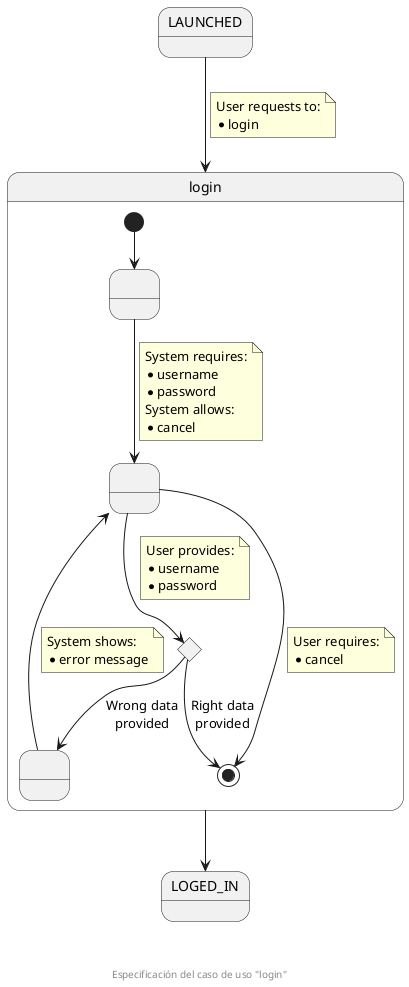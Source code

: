 @startuml
state login {

  state " " as start
  state " " as requiredData
  state " " as wrongData
  state " " as isValidDataCHC <<choice>>
  [*] --> start
  start --> requiredData
  note on link
    System requires:
    * username
    * password
    System allows:
    * cancel
  end note
  requiredData -->  isValidDataCHC
  note on link
    User provides:
    * username
    * password
  end note
  isValidDataCHC --> wrongData : Wrong data\nprovided
  wrongData --> requiredData
  note on link
    System shows:
    * error message
  end note
  isValidDataCHC --> [*] : Right data\nprovided
  requiredData --> [*]
  note on link
    User requires:
    * cancel
  end note

}
state LOGED_IN

LAUNCHED --> login
note on link
  User requests to:
  * login
end note
login --> LOGED_IN

footer \n\n\n Especificación del caso de uso "login"
@enduml
